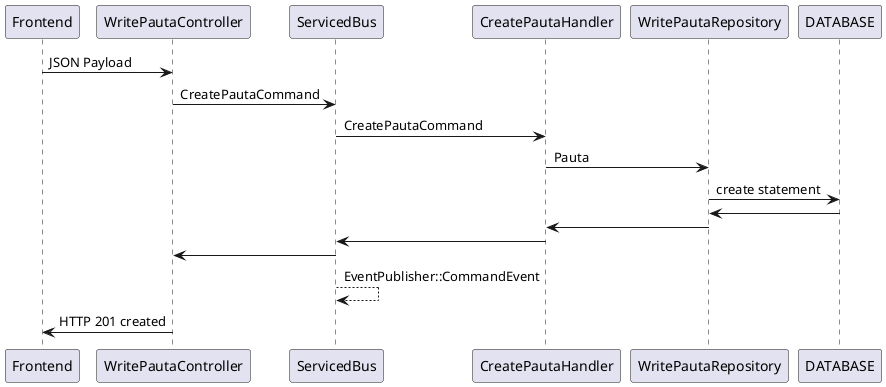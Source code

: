 @startuml
Frontend -> WritePautaController: JSON Payload
WritePautaController -> ServicedBus: CreatePautaCommand
ServicedBus -> CreatePautaHandler: CreatePautaCommand
CreatePautaHandler -> WritePautaRepository: Pauta
WritePautaRepository -> DATABASE: create statement
DATABASE -> WritePautaRepository
WritePautaRepository -> CreatePautaHandler
CreatePautaHandler -> ServicedBus
ServicedBus -> WritePautaController
ServicedBus --> ServicedBus: EventPublisher::CommandEvent
WritePautaController -> Frontend: HTTP 201 created
@enduml